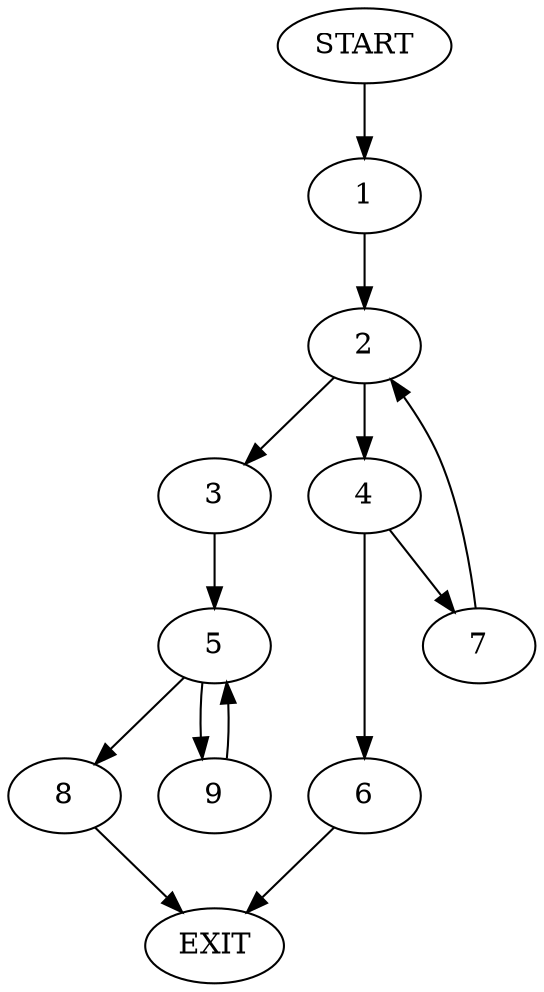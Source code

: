 digraph {
0 [label="START"]
10 [label="EXIT"]
0 -> 1
1 -> 2
2 -> 3
2 -> 4
3 -> 5
4 -> 6
4 -> 7
6 -> 10
7 -> 2
5 -> 8
5 -> 9
9 -> 5
8 -> 10
}
